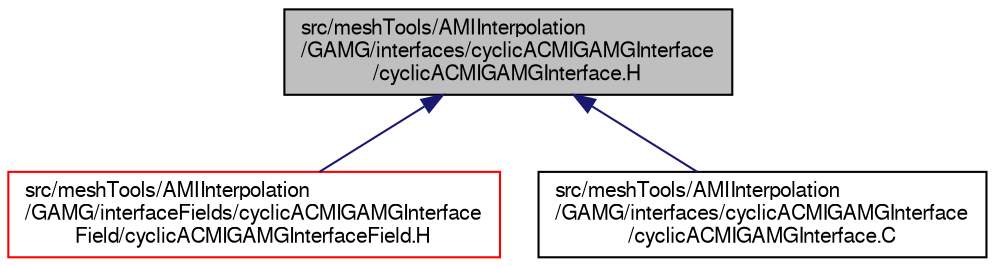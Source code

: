 digraph "src/meshTools/AMIInterpolation/GAMG/interfaces/cyclicACMIGAMGInterface/cyclicACMIGAMGInterface.H"
{
  bgcolor="transparent";
  edge [fontname="FreeSans",fontsize="10",labelfontname="FreeSans",labelfontsize="10"];
  node [fontname="FreeSans",fontsize="10",shape=record];
  Node205 [label="src/meshTools/AMIInterpolation\l/GAMG/interfaces/cyclicACMIGAMGInterface\l/cyclicACMIGAMGInterface.H",height=0.2,width=0.4,color="black", fillcolor="grey75", style="filled", fontcolor="black"];
  Node205 -> Node206 [dir="back",color="midnightblue",fontsize="10",style="solid",fontname="FreeSans"];
  Node206 [label="src/meshTools/AMIInterpolation\l/GAMG/interfaceFields/cyclicACMIGAMGInterface\lField/cyclicACMIGAMGInterfaceField.H",height=0.2,width=0.4,color="red",URL="$a07307.html"];
  Node205 -> Node208 [dir="back",color="midnightblue",fontsize="10",style="solid",fontname="FreeSans"];
  Node208 [label="src/meshTools/AMIInterpolation\l/GAMG/interfaces/cyclicACMIGAMGInterface\l/cyclicACMIGAMGInterface.C",height=0.2,width=0.4,color="black",URL="$a07316.html"];
}
